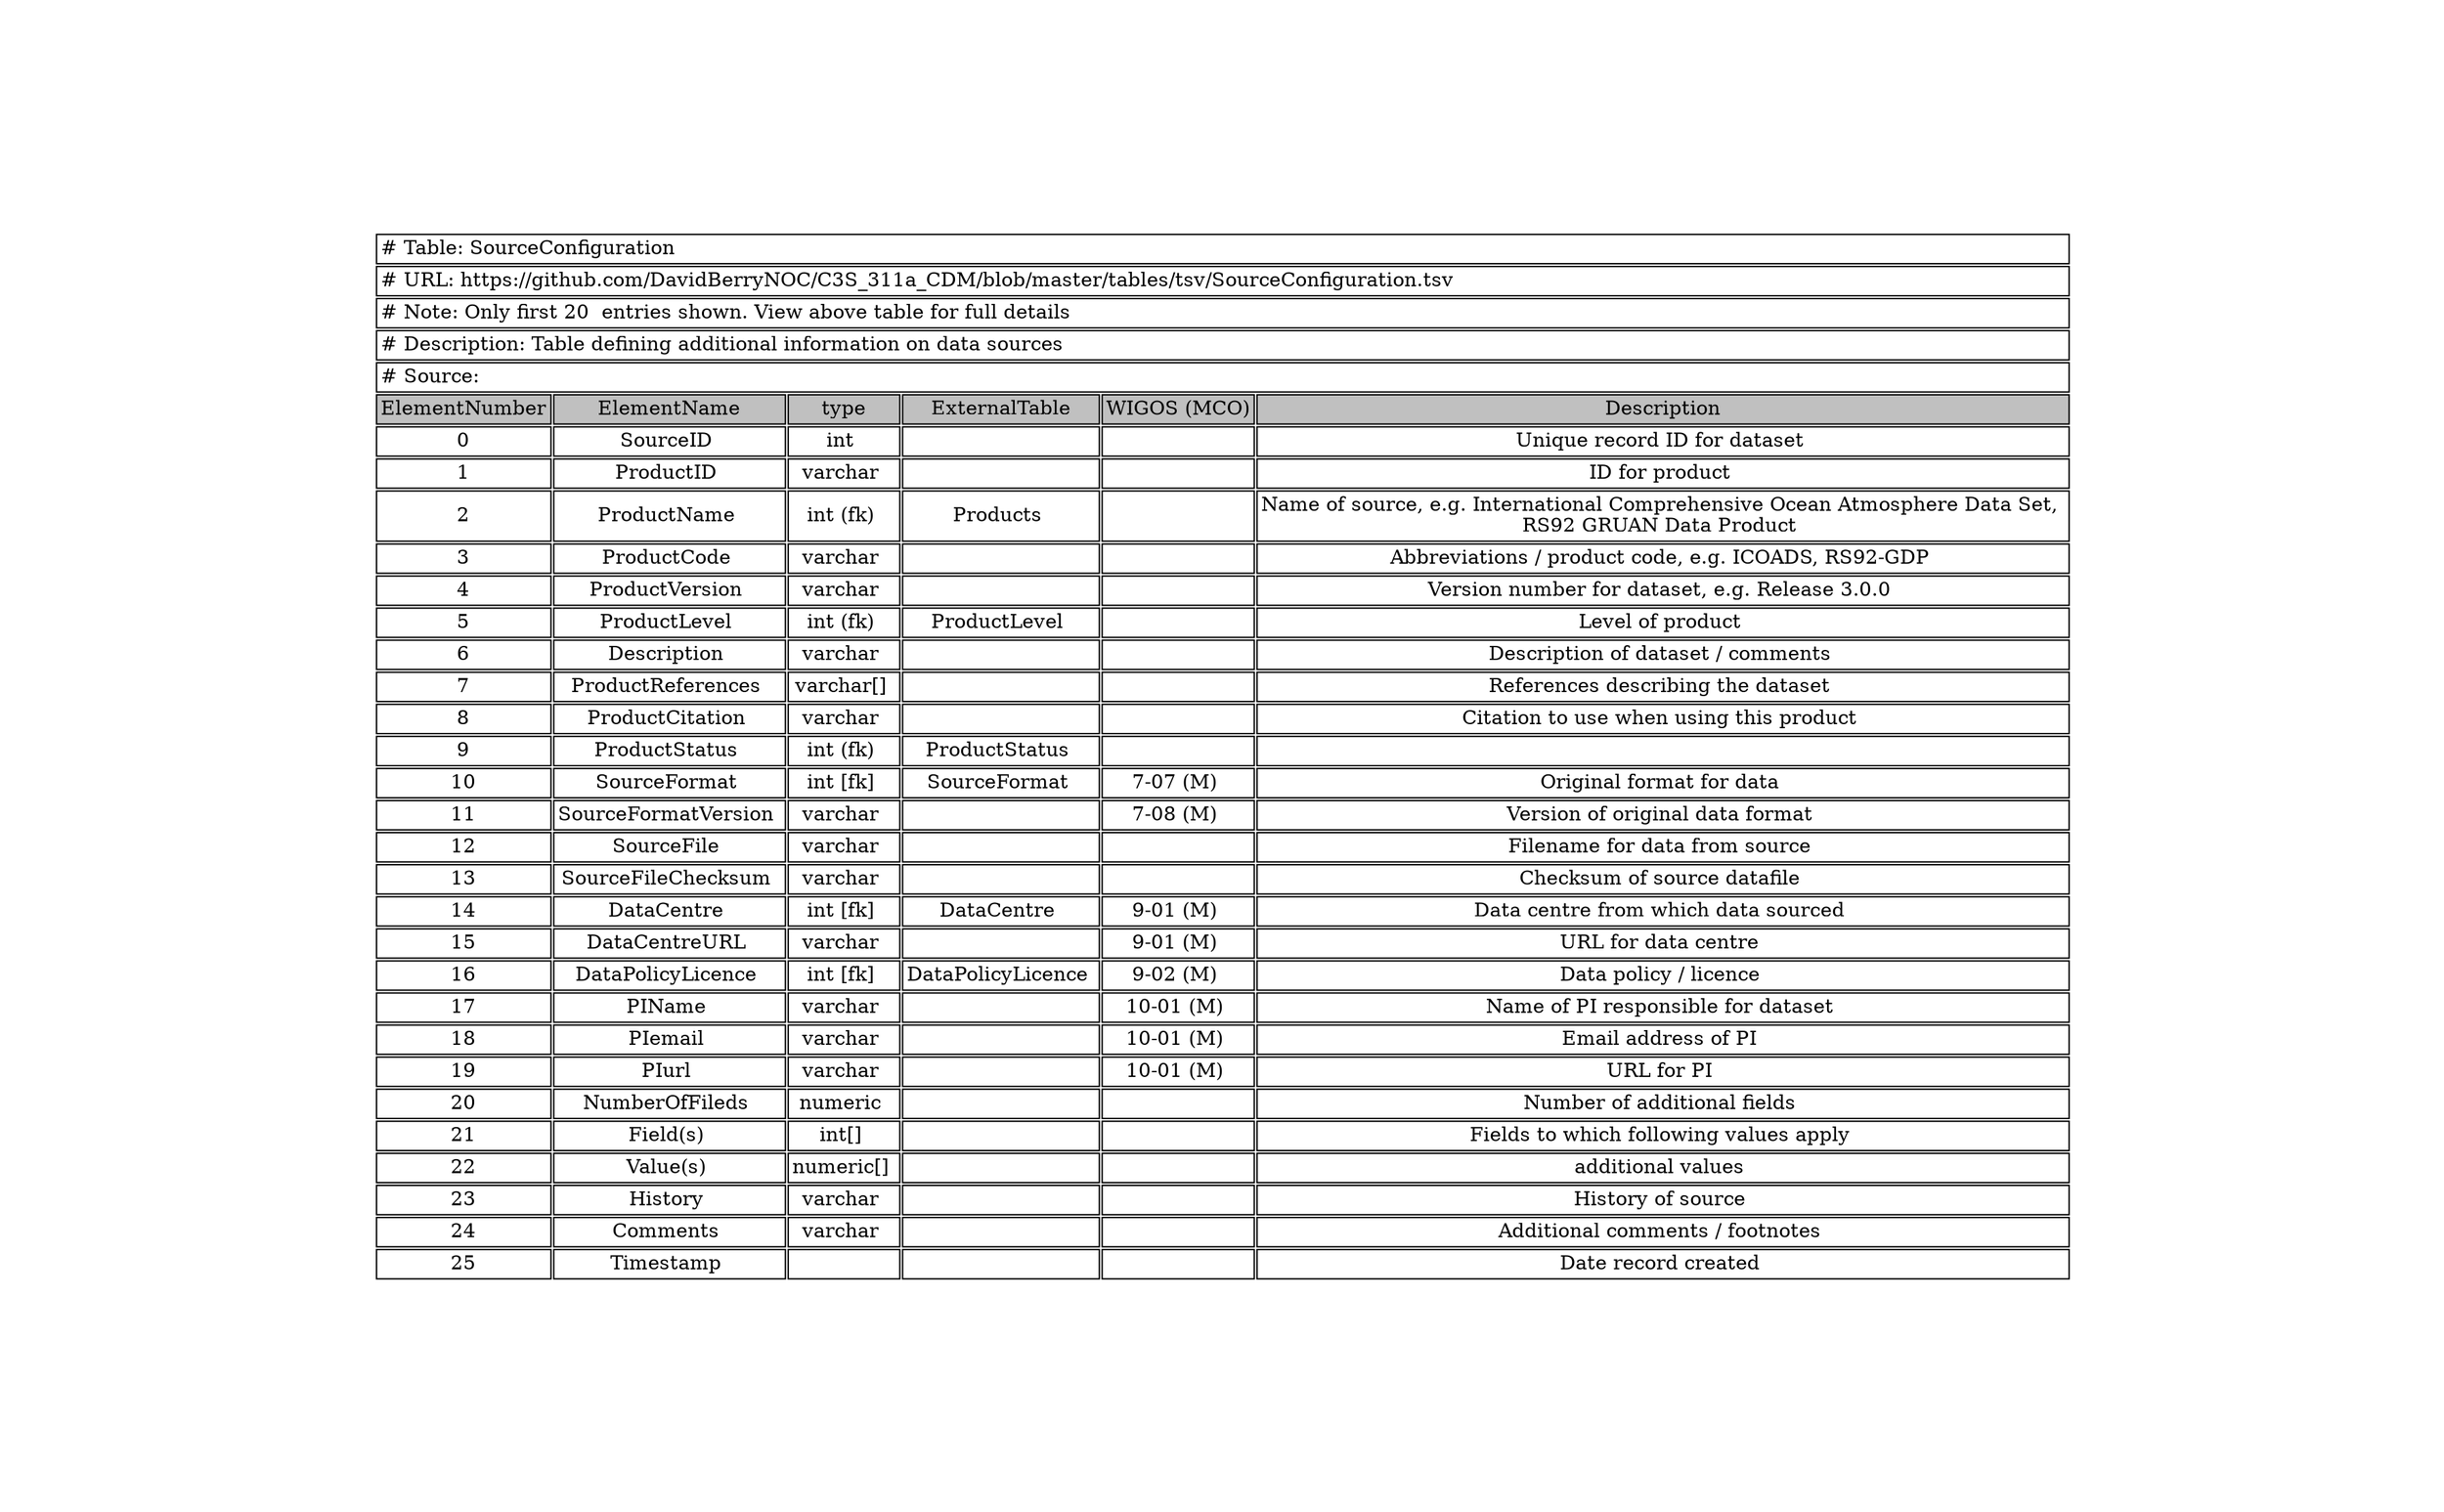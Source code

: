 digraph SourceConfiguration {
node [color=white]
SourceConfiguration [label=<<TABLE BORDER="0" CELLBORDER="1" CELLSPACING="2" COLOR="BLACK">
<TR><TD COLSPAN="6" ALIGN="left" PORT="head"># Table: SourceConfiguration</TD></TR>
<TR><TD COLSPAN="6" ALIGN="left"># URL: https://github.com/DavidBerryNOC/C3S_311a_CDM/blob/master/tables/tsv/SourceConfiguration.tsv</TD></TR>
<TR><TD COLSPAN="6" ALIGN="left"># Note: Only first 20  entries shown. View above table for full details</TD></TR>
<TR><TD ALIGN="left" COLSPAN="6"># Description: Table defining additional information on data sources</TD></TR>
<TR><TD ALIGN="left" COLSPAN="6"># Source:</TD></TR>
<TR><TD BGCOLOR="GRAY">ElementNumber</TD><TD BGCOLOR="GRAY">ElementName</TD><TD BGCOLOR="GRAY">type</TD><TD BGCOLOR="GRAY">ExternalTable</TD><TD BGCOLOR="GRAY">WIGOS (MCO)</TD><TD BGCOLOR="GRAY">Description</TD></TR>
<TR><TD PORT="SourceIDL">0</TD><TD>SourceID </TD><TD>int </TD><TD></TD><TD></TD><TD PORT="SourceIDR">Unique record ID for dataset </TD></TR>
<TR><TD PORT="ProductIDL">1</TD><TD>ProductID </TD><TD>varchar </TD><TD></TD><TD></TD><TD PORT="ProductIDR">ID for product </TD></TR>
<TR><TD PORT="ProductNameL">2</TD><TD>ProductName </TD><TD>int (fk) </TD><TD>Products </TD><TD></TD><TD PORT="ProductNameR">Name of source, e.g. International Comprehensive Ocean Atmosphere Data Set, <BR/>RS92 GRUAN Data Product </TD></TR>
<TR><TD PORT="ProductCodeL">3</TD><TD>ProductCode </TD><TD>varchar </TD><TD></TD><TD></TD><TD PORT="ProductCodeR">Abbreviations / product code, e.g. ICOADS, RS92-GDP </TD></TR>
<TR><TD PORT="ProductVersionL">4</TD><TD>ProductVersion </TD><TD>varchar </TD><TD></TD><TD></TD><TD PORT="ProductVersionR">Version number for dataset, e.g. Release 3.0.0 </TD></TR>
<TR><TD PORT="ProductLevelL">5</TD><TD>ProductLevel </TD><TD>int (fk) </TD><TD>ProductLevel </TD><TD></TD><TD PORT="ProductLevelR">Level of product </TD></TR>
<TR><TD PORT="Description L">6</TD><TD>Description </TD><TD>varchar </TD><TD></TD><TD></TD><TD PORT="Description R">Description of dataset / comments </TD></TR>
<TR><TD PORT="ProductReferencesL">7</TD><TD>ProductReferences </TD><TD>varchar[] </TD><TD></TD><TD></TD><TD PORT="ProductReferencesR">References describing the dataset </TD></TR>
<TR><TD PORT="ProductCitationL">8</TD><TD>ProductCitation </TD><TD>varchar </TD><TD></TD><TD></TD><TD PORT="ProductCitationR">Citation to use when using this product </TD></TR>
<TR><TD PORT="ProductStatusL">9</TD><TD>ProductStatus </TD><TD>int (fk) </TD><TD>ProductStatus </TD><TD></TD><TD PORT="ProductStatusR"></TD></TR>
<TR><TD PORT="SourceFormat L">10</TD><TD>SourceFormat </TD><TD>int [fk] </TD><TD>SourceFormat </TD><TD>7-07 (M) </TD><TD PORT="SourceFormat R">Original format for data </TD></TR>
<TR><TD PORT="SourceFormatVersion L">11</TD><TD>SourceFormatVersion </TD><TD>varchar </TD><TD></TD><TD>7-08 (M) </TD><TD PORT="SourceFormatVersion R">Version of original data format </TD></TR>
<TR><TD PORT="SourceFileL">12</TD><TD>SourceFile </TD><TD>varchar </TD><TD></TD><TD></TD><TD PORT="SourceFileR">Filename for data from source </TD></TR>
<TR><TD PORT="SourceFileChecksumL">13</TD><TD>SourceFileChecksum </TD><TD>varchar </TD><TD></TD><TD></TD><TD PORT="SourceFileChecksumR">Checksum of source datafile </TD></TR>
<TR><TD PORT="DataCentre L">14</TD><TD>DataCentre </TD><TD>int [fk] </TD><TD>DataCentre </TD><TD>9-01 (M) </TD><TD PORT="DataCentre R">Data centre from which data sourced </TD></TR>
<TR><TD PORT="DataCentreURL L">15</TD><TD>DataCentreURL </TD><TD>varchar </TD><TD></TD><TD>9-01 (M) </TD><TD PORT="DataCentreURL R">URL for data centre </TD></TR>
<TR><TD PORT="DataPolicyLicence L">16</TD><TD>DataPolicyLicence </TD><TD>int [fk] </TD><TD>DataPolicyLicence </TD><TD>9-02 (M) </TD><TD PORT="DataPolicyLicence R">Data policy / licence </TD></TR>
<TR><TD PORT="PIName L">17</TD><TD>PIName </TD><TD>varchar </TD><TD></TD><TD>10-01 (M) </TD><TD PORT="PIName R">Name of PI responsible for dataset </TD></TR>
<TR><TD PORT="PIemail L">18</TD><TD>PIemail </TD><TD>varchar </TD><TD></TD><TD>10-01 (M) </TD><TD PORT="PIemail R">Email address of PI </TD></TR>
<TR><TD PORT="PIurl L">19</TD><TD>PIurl </TD><TD>varchar </TD><TD></TD><TD>10-01 (M) </TD><TD PORT="PIurl R">URL for PI </TD></TR>
<TR><TD PORT="NumberOfFiledsL">20</TD><TD>NumberOfFileds </TD><TD>numeric </TD><TD></TD><TD></TD><TD PORT="NumberOfFiledsR">Number of additional fields </TD></TR>
<TR><TD PORT="Field(s)L">21</TD><TD>Field(s) </TD><TD>int[] </TD><TD></TD><TD></TD><TD PORT="Field(s)R">Fields to which following values apply </TD></TR>
<TR><TD PORT="Value(s)L">22</TD><TD>Value(s) </TD><TD>numeric[] </TD><TD></TD><TD></TD><TD PORT="Value(s)R">additional values </TD></TR>
<TR><TD PORT="HistoryL">23</TD><TD>History </TD><TD>varchar </TD><TD></TD><TD></TD><TD PORT="HistoryR">History of source </TD></TR>
<TR><TD PORT="CommentsL">24</TD><TD>Comments </TD><TD>varchar </TD><TD></TD><TD></TD><TD PORT="CommentsR">Additional comments / footnotes </TD></TR>
<TR><TD PORT="TimestampL">25</TD><TD>Timestamp </TD><TD></TD><TD></TD><TD></TD><TD PORT="TimestampR">Date record created </TD></TR>
</TABLE>>];
}
